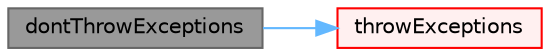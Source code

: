 digraph "dontThrowExceptions"
{
 // LATEX_PDF_SIZE
  bgcolor="transparent";
  edge [fontname=Helvetica,fontsize=10,labelfontname=Helvetica,labelfontsize=10];
  node [fontname=Helvetica,fontsize=10,shape=box,height=0.2,width=0.4];
  rankdir="LR";
  Node1 [id="Node000001",label="dontThrowExceptions",height=0.2,width=0.4,color="gray40", fillcolor="grey60", style="filled", fontcolor="black",tooltip=" "];
  Node1 -> Node2 [id="edge1_Node000001_Node000002",color="steelblue1",style="solid",tooltip=" "];
  Node2 [id="Node000002",label="throwExceptions",height=0.2,width=0.4,color="red", fillcolor="#FFF0F0", style="filled",URL="$classFoam_1_1error.html#a08d8ebe4f6575799dc6a5c5dfde68922",tooltip=" "];
}
